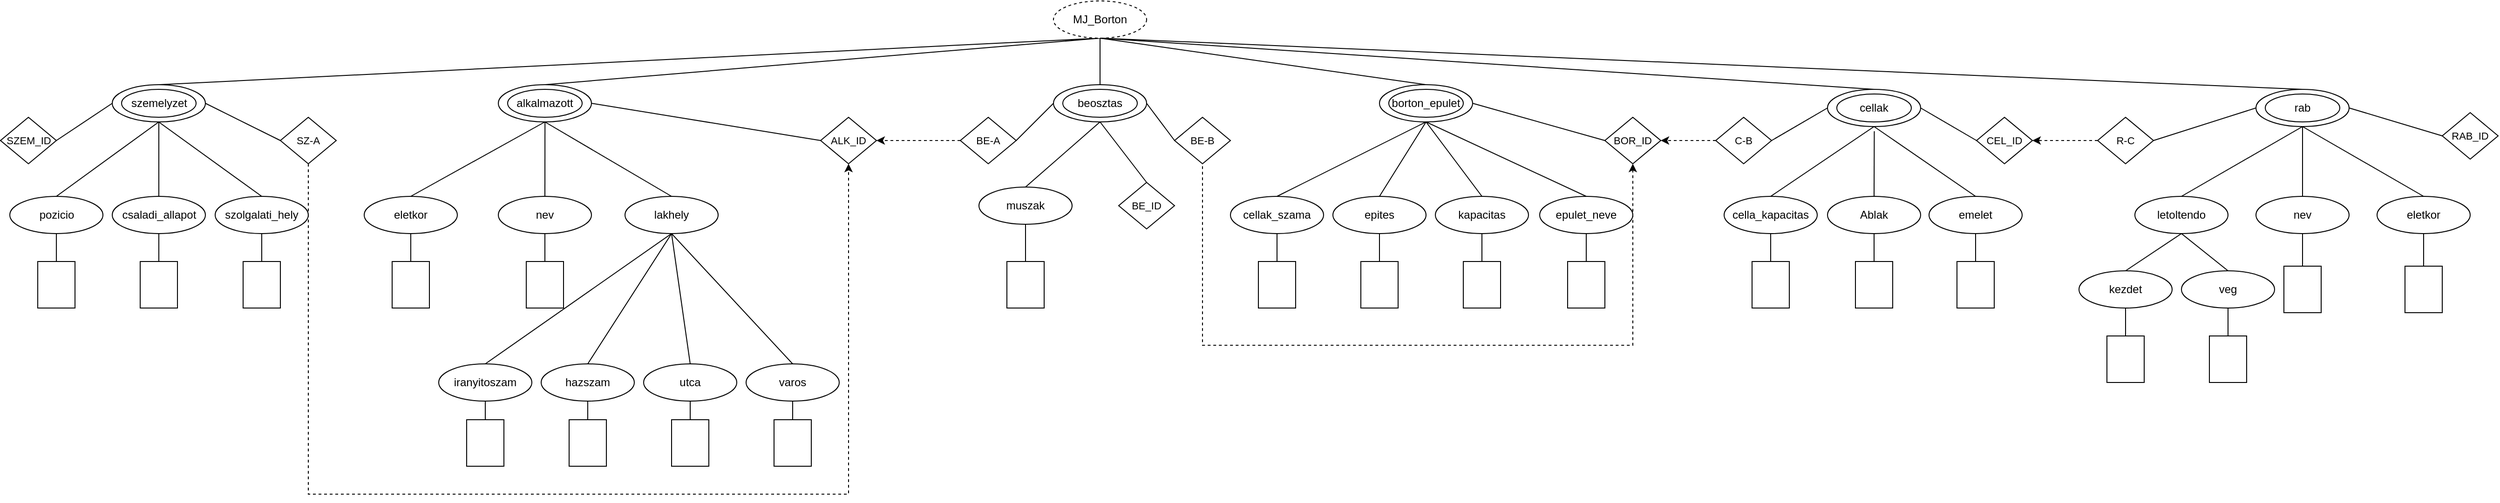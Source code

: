 <mxfile version="20.5.3" type="device"><diagram id="gKPumnlMgwRwRbGB0daJ" name="1 oldal"><mxGraphModel dx="1504" dy="1528" grid="1" gridSize="10" guides="1" tooltips="1" connect="1" arrows="1" fold="1" page="1" pageScale="1" pageWidth="827" pageHeight="1169" math="0" shadow="0"><root><mxCell id="0"/><mxCell id="1" parent="0"/><mxCell id="wFDNbIa0vazU8qHJ5D4j-13" style="rounded=0;orthogonalLoop=1;jettySize=auto;html=1;exitX=0.5;exitY=1;exitDx=0;exitDy=0;entryX=0.5;entryY=0;entryDx=0;entryDy=0;endArrow=none;endFill=0;" parent="1" source="wFDNbIa0vazU8qHJ5D4j-1" target="wFDNbIa0vazU8qHJ5D4j-5" edge="1"><mxGeometry relative="1" as="geometry"/></mxCell><mxCell id="wFDNbIa0vazU8qHJ5D4j-14" style="edgeStyle=none;rounded=0;orthogonalLoop=1;jettySize=auto;html=1;exitX=0.5;exitY=1;exitDx=0;exitDy=0;entryX=0.5;entryY=0;entryDx=0;entryDy=0;endArrow=none;endFill=0;" parent="1" source="wFDNbIa0vazU8qHJ5D4j-1" target="wFDNbIa0vazU8qHJ5D4j-6" edge="1"><mxGeometry relative="1" as="geometry"/></mxCell><mxCell id="wFDNbIa0vazU8qHJ5D4j-1" value="MJ_Borton" style="ellipse;whiteSpace=wrap;html=1;dashed=1;" parent="1" vertex="1"><mxGeometry x="1010" y="-10" width="100" height="40" as="geometry"/></mxCell><mxCell id="wFDNbIa0vazU8qHJ5D4j-132" style="edgeStyle=none;rounded=0;orthogonalLoop=1;jettySize=auto;html=1;exitX=0.5;exitY=0;exitDx=0;exitDy=0;entryX=0.5;entryY=1;entryDx=0;entryDy=0;fontSize=11;endArrow=none;endFill=0;" parent="1" source="wFDNbIa0vazU8qHJ5D4j-2" target="wFDNbIa0vazU8qHJ5D4j-1" edge="1"><mxGeometry relative="1" as="geometry"/></mxCell><mxCell id="wFDNbIa0vazU8qHJ5D4j-2" value="borton_epulet" style="ellipse;whiteSpace=wrap;html=1;" parent="1" vertex="1"><mxGeometry x="1360" y="80" width="100" height="40" as="geometry"/></mxCell><mxCell id="wFDNbIa0vazU8qHJ5D4j-134" style="edgeStyle=none;rounded=0;orthogonalLoop=1;jettySize=auto;html=1;exitX=0.5;exitY=0;exitDx=0;exitDy=0;entryX=0.5;entryY=1;entryDx=0;entryDy=0;fontSize=11;endArrow=none;endFill=0;" parent="1" source="wFDNbIa0vazU8qHJ5D4j-3" target="wFDNbIa0vazU8qHJ5D4j-1" edge="1"><mxGeometry relative="1" as="geometry"/></mxCell><mxCell id="wFDNbIa0vazU8qHJ5D4j-3" value="rab" style="ellipse;whiteSpace=wrap;html=1;" parent="1" vertex="1"><mxGeometry x="2301" y="85" width="100" height="40" as="geometry"/></mxCell><mxCell id="wFDNbIa0vazU8qHJ5D4j-133" style="edgeStyle=none;rounded=0;orthogonalLoop=1;jettySize=auto;html=1;exitX=0.5;exitY=0;exitDx=0;exitDy=0;entryX=0.5;entryY=1;entryDx=0;entryDy=0;fontSize=11;endArrow=none;endFill=0;" parent="1" source="wFDNbIa0vazU8qHJ5D4j-4" target="wFDNbIa0vazU8qHJ5D4j-1" edge="1"><mxGeometry relative="1" as="geometry"/></mxCell><mxCell id="wFDNbIa0vazU8qHJ5D4j-4" value="cellak" style="ellipse;whiteSpace=wrap;html=1;" parent="1" vertex="1"><mxGeometry x="1841" y="85" width="100" height="40" as="geometry"/></mxCell><mxCell id="wFDNbIa0vazU8qHJ5D4j-35" style="edgeStyle=none;rounded=0;orthogonalLoop=1;jettySize=auto;html=1;exitX=0.5;exitY=1;exitDx=0;exitDy=0;entryX=0.5;entryY=0;entryDx=0;entryDy=0;fontSize=11;endArrow=none;endFill=0;" parent="1" source="wFDNbIa0vazU8qHJ5D4j-5" target="wFDNbIa0vazU8qHJ5D4j-30" edge="1"><mxGeometry relative="1" as="geometry"/></mxCell><mxCell id="wFDNbIa0vazU8qHJ5D4j-37" style="edgeStyle=none;rounded=0;orthogonalLoop=1;jettySize=auto;html=1;exitX=1;exitY=0.5;exitDx=0;exitDy=0;entryX=0;entryY=0.5;entryDx=0;entryDy=0;fontSize=11;endArrow=none;endFill=0;" parent="1" source="wFDNbIa0vazU8qHJ5D4j-5" target="wFDNbIa0vazU8qHJ5D4j-36" edge="1"><mxGeometry relative="1" as="geometry"/></mxCell><mxCell id="wFDNbIa0vazU8qHJ5D4j-5" value="alkalmazott" style="ellipse;whiteSpace=wrap;html=1;" parent="1" vertex="1"><mxGeometry x="414" y="80" width="100" height="40" as="geometry"/></mxCell><mxCell id="vez6ACbD1oJ-UV-98R2b-1" style="rounded=0;orthogonalLoop=1;jettySize=auto;html=1;exitX=1;exitY=0.5;exitDx=0;exitDy=0;endArrow=none;endFill=0;entryX=0;entryY=0.5;entryDx=0;entryDy=0;" edge="1" parent="1" source="wFDNbIa0vazU8qHJ5D4j-6" target="wFDNbIa0vazU8qHJ5D4j-26"><mxGeometry relative="1" as="geometry"/></mxCell><mxCell id="wFDNbIa0vazU8qHJ5D4j-6" value="szemelyzet" style="ellipse;whiteSpace=wrap;html=1;fillStyle=auto;" parent="1" vertex="1"><mxGeometry x="-0.48" y="80" width="100" height="40" as="geometry"/></mxCell><mxCell id="wFDNbIa0vazU8qHJ5D4j-7" value="" style="ellipse;whiteSpace=wrap;html=1;fillStyle=auto;fillColor=none;" parent="1" vertex="1"><mxGeometry x="9.52" y="85" width="80" height="30" as="geometry"/></mxCell><mxCell id="wFDNbIa0vazU8qHJ5D4j-8" value="" style="ellipse;whiteSpace=wrap;html=1;fillStyle=auto;fillColor=none;" parent="1" vertex="1"><mxGeometry x="424" y="85" width="80" height="30" as="geometry"/></mxCell><mxCell id="wFDNbIa0vazU8qHJ5D4j-9" value="" style="ellipse;whiteSpace=wrap;html=1;fillStyle=auto;fillColor=none;" parent="1" vertex="1"><mxGeometry x="1370" y="85" width="80" height="30" as="geometry"/></mxCell><mxCell id="wFDNbIa0vazU8qHJ5D4j-10" value="" style="ellipse;whiteSpace=wrap;html=1;fillStyle=auto;fillColor=none;" parent="1" vertex="1"><mxGeometry x="1851" y="90" width="80" height="30" as="geometry"/></mxCell><mxCell id="wFDNbIa0vazU8qHJ5D4j-11" value="" style="ellipse;whiteSpace=wrap;html=1;fillStyle=auto;fillColor=none;" parent="1" vertex="1"><mxGeometry x="2311" y="90" width="80" height="30" as="geometry"/></mxCell><mxCell id="wFDNbIa0vazU8qHJ5D4j-20" style="edgeStyle=none;rounded=0;orthogonalLoop=1;jettySize=auto;html=1;exitX=0.5;exitY=0;exitDx=0;exitDy=0;entryX=0.5;entryY=1;entryDx=0;entryDy=0;endArrow=none;endFill=0;" parent="1" source="wFDNbIa0vazU8qHJ5D4j-17" target="wFDNbIa0vazU8qHJ5D4j-6" edge="1"><mxGeometry relative="1" as="geometry"/></mxCell><mxCell id="wFDNbIa0vazU8qHJ5D4j-17" value="pozicio" style="ellipse;whiteSpace=wrap;html=1;fillStyle=auto;" parent="1" vertex="1"><mxGeometry x="-110.48" y="200" width="100" height="40" as="geometry"/></mxCell><mxCell id="wFDNbIa0vazU8qHJ5D4j-21" style="edgeStyle=none;rounded=0;orthogonalLoop=1;jettySize=auto;html=1;exitX=0.5;exitY=0;exitDx=0;exitDy=0;endArrow=none;endFill=0;" parent="1" source="wFDNbIa0vazU8qHJ5D4j-18" edge="1"><mxGeometry relative="1" as="geometry"><mxPoint x="49.33" y="120" as="targetPoint"/><mxPoint x="139.52" y="200" as="sourcePoint"/></mxGeometry></mxCell><mxCell id="wFDNbIa0vazU8qHJ5D4j-18" value="szolgalati_hely" style="ellipse;whiteSpace=wrap;html=1;fillStyle=auto;" parent="1" vertex="1"><mxGeometry x="110" y="200" width="100" height="40" as="geometry"/></mxCell><mxCell id="wFDNbIa0vazU8qHJ5D4j-25" style="edgeStyle=none;rounded=0;orthogonalLoop=1;jettySize=auto;html=1;exitX=1;exitY=0.5;exitDx=0;exitDy=0;entryX=0;entryY=0.5;entryDx=0;entryDy=0;fontSize=7;endArrow=none;endFill=0;" parent="1" source="wFDNbIa0vazU8qHJ5D4j-24" target="wFDNbIa0vazU8qHJ5D4j-6" edge="1"><mxGeometry relative="1" as="geometry"><mxPoint x="-20.48" y="100" as="targetPoint"/></mxGeometry></mxCell><mxCell id="wFDNbIa0vazU8qHJ5D4j-24" value="&lt;font style=&quot;font-size: 11px;&quot;&gt;SZEM_ID&lt;/font&gt;" style="rhombus;whiteSpace=wrap;html=1;fillStyle=auto;fontSize=7;fillColor=none;" parent="1" vertex="1"><mxGeometry x="-120.48" y="115" width="60" height="50" as="geometry"/></mxCell><mxCell id="wFDNbIa0vazU8qHJ5D4j-38" style="edgeStyle=orthogonalEdgeStyle;rounded=0;orthogonalLoop=1;jettySize=auto;html=1;fontSize=11;endArrow=classic;endFill=1;dashed=1;exitX=0.5;exitY=1;exitDx=0;exitDy=0;entryX=0.5;entryY=1;entryDx=0;entryDy=0;" parent="1" source="wFDNbIa0vazU8qHJ5D4j-26" target="wFDNbIa0vazU8qHJ5D4j-36" edge="1"><mxGeometry relative="1" as="geometry"><Array as="points"><mxPoint x="210" y="520"/><mxPoint x="790" y="520"/></Array></mxGeometry></mxCell><mxCell id="wFDNbIa0vazU8qHJ5D4j-26" value="&lt;font style=&quot;font-size: 11px;&quot;&gt;SZ-A&lt;/font&gt;" style="rhombus;whiteSpace=wrap;html=1;fillStyle=auto;fontSize=7;fillColor=none;" parent="1" vertex="1"><mxGeometry x="180" y="115" width="60" height="50" as="geometry"/></mxCell><mxCell id="wFDNbIa0vazU8qHJ5D4j-32" style="edgeStyle=none;rounded=0;orthogonalLoop=1;jettySize=auto;html=1;exitX=0.5;exitY=0;exitDx=0;exitDy=0;entryX=0.5;entryY=1;entryDx=0;entryDy=0;fontSize=11;endArrow=none;endFill=0;" parent="1" source="wFDNbIa0vazU8qHJ5D4j-28" target="wFDNbIa0vazU8qHJ5D4j-5" edge="1"><mxGeometry relative="1" as="geometry"/></mxCell><mxCell id="wFDNbIa0vazU8qHJ5D4j-28" value="eletkor" style="ellipse;whiteSpace=wrap;html=1;fillStyle=auto;" parent="1" vertex="1"><mxGeometry x="270" y="200" width="100" height="40" as="geometry"/></mxCell><mxCell id="wFDNbIa0vazU8qHJ5D4j-33" style="edgeStyle=none;rounded=0;orthogonalLoop=1;jettySize=auto;html=1;exitX=0.5;exitY=0;exitDx=0;exitDy=0;fontSize=11;endArrow=none;endFill=0;" parent="1" source="wFDNbIa0vazU8qHJ5D4j-29" edge="1"><mxGeometry relative="1" as="geometry"><mxPoint x="464.095" y="120" as="targetPoint"/></mxGeometry></mxCell><mxCell id="wFDNbIa0vazU8qHJ5D4j-29" value="nev" style="ellipse;whiteSpace=wrap;html=1;fillStyle=auto;" parent="1" vertex="1"><mxGeometry x="414" y="200" width="100" height="40" as="geometry"/></mxCell><mxCell id="wFDNbIa0vazU8qHJ5D4j-43" style="rounded=0;orthogonalLoop=1;jettySize=auto;html=1;exitX=0.5;exitY=1;exitDx=0;exitDy=0;entryX=0.5;entryY=0;entryDx=0;entryDy=0;fontSize=11;endArrow=none;endFill=0;" parent="1" source="wFDNbIa0vazU8qHJ5D4j-30" target="wFDNbIa0vazU8qHJ5D4j-42" edge="1"><mxGeometry relative="1" as="geometry"/></mxCell><mxCell id="wFDNbIa0vazU8qHJ5D4j-44" style="edgeStyle=none;rounded=0;orthogonalLoop=1;jettySize=auto;html=1;exitX=0.5;exitY=1;exitDx=0;exitDy=0;entryX=0.5;entryY=0;entryDx=0;entryDy=0;fontSize=11;endArrow=none;endFill=0;" parent="1" source="wFDNbIa0vazU8qHJ5D4j-30" target="wFDNbIa0vazU8qHJ5D4j-41" edge="1"><mxGeometry relative="1" as="geometry"/></mxCell><mxCell id="wFDNbIa0vazU8qHJ5D4j-30" value="lakhely" style="ellipse;whiteSpace=wrap;html=1;fillStyle=auto;" parent="1" vertex="1"><mxGeometry x="550" y="200" width="100" height="40" as="geometry"/></mxCell><mxCell id="wFDNbIa0vazU8qHJ5D4j-36" value="&lt;span style=&quot;font-size: 11px;&quot;&gt;ALK_ID&lt;/span&gt;" style="rhombus;whiteSpace=wrap;html=1;fillStyle=auto;fontSize=7;fillColor=none;" parent="1" vertex="1"><mxGeometry x="760" y="115" width="60" height="50" as="geometry"/></mxCell><mxCell id="wFDNbIa0vazU8qHJ5D4j-48" style="edgeStyle=none;rounded=0;orthogonalLoop=1;jettySize=auto;html=1;exitX=0.5;exitY=0;exitDx=0;exitDy=0;entryX=0.5;entryY=1;entryDx=0;entryDy=0;fontSize=11;endArrow=none;endFill=0;" parent="1" source="wFDNbIa0vazU8qHJ5D4j-39" target="wFDNbIa0vazU8qHJ5D4j-30" edge="1"><mxGeometry relative="1" as="geometry"/></mxCell><mxCell id="wFDNbIa0vazU8qHJ5D4j-39" value="varos" style="ellipse;whiteSpace=wrap;html=1;fillStyle=auto;" parent="1" vertex="1"><mxGeometry x="680" y="380" width="100" height="40" as="geometry"/></mxCell><mxCell id="wFDNbIa0vazU8qHJ5D4j-47" style="edgeStyle=none;rounded=0;orthogonalLoop=1;jettySize=auto;html=1;exitX=0.5;exitY=0;exitDx=0;exitDy=0;entryX=0.5;entryY=1;entryDx=0;entryDy=0;fontSize=11;endArrow=none;endFill=0;" parent="1" source="wFDNbIa0vazU8qHJ5D4j-40" target="wFDNbIa0vazU8qHJ5D4j-30" edge="1"><mxGeometry relative="1" as="geometry"/></mxCell><mxCell id="wFDNbIa0vazU8qHJ5D4j-40" value="utca" style="ellipse;whiteSpace=wrap;html=1;fillStyle=auto;" parent="1" vertex="1"><mxGeometry x="570" y="380" width="100" height="40" as="geometry"/></mxCell><mxCell id="wFDNbIa0vazU8qHJ5D4j-41" value="hazszam" style="ellipse;whiteSpace=wrap;html=1;fillStyle=auto;" parent="1" vertex="1"><mxGeometry x="460" y="380" width="100" height="40" as="geometry"/></mxCell><mxCell id="wFDNbIa0vazU8qHJ5D4j-42" value="iranyitoszam" style="ellipse;whiteSpace=wrap;html=1;fillStyle=auto;" parent="1" vertex="1"><mxGeometry x="350" y="380" width="100" height="40" as="geometry"/></mxCell><mxCell id="wFDNbIa0vazU8qHJ5D4j-52" style="edgeStyle=none;rounded=0;orthogonalLoop=1;jettySize=auto;html=1;exitX=0.5;exitY=0;exitDx=0;exitDy=0;entryX=0.5;entryY=1;entryDx=0;entryDy=0;fontSize=11;endArrow=none;endFill=0;" parent="1" source="wFDNbIa0vazU8qHJ5D4j-49" target="wFDNbIa0vazU8qHJ5D4j-2" edge="1"><mxGeometry relative="1" as="geometry"/></mxCell><mxCell id="wFDNbIa0vazU8qHJ5D4j-80" style="edgeStyle=none;rounded=0;orthogonalLoop=1;jettySize=auto;html=1;exitX=0.5;exitY=1;exitDx=0;exitDy=0;entryX=0.5;entryY=0;entryDx=0;entryDy=0;fontSize=11;endArrow=none;endFill=0;" parent="1" source="wFDNbIa0vazU8qHJ5D4j-49" target="wFDNbIa0vazU8qHJ5D4j-77" edge="1"><mxGeometry relative="1" as="geometry"/></mxCell><mxCell id="wFDNbIa0vazU8qHJ5D4j-49" value="cellak_szama" style="ellipse;whiteSpace=wrap;html=1;fillStyle=auto;" parent="1" vertex="1"><mxGeometry x="1200" y="200" width="100" height="40" as="geometry"/></mxCell><mxCell id="wFDNbIa0vazU8qHJ5D4j-81" style="edgeStyle=none;rounded=0;orthogonalLoop=1;jettySize=auto;html=1;exitX=0.5;exitY=1;exitDx=0;exitDy=0;entryX=0.5;entryY=0;entryDx=0;entryDy=0;fontSize=11;endArrow=none;endFill=0;" parent="1" source="wFDNbIa0vazU8qHJ5D4j-50" target="wFDNbIa0vazU8qHJ5D4j-78" edge="1"><mxGeometry relative="1" as="geometry"/></mxCell><mxCell id="vez6ACbD1oJ-UV-98R2b-11" style="edgeStyle=none;rounded=0;orthogonalLoop=1;jettySize=auto;html=1;exitX=0.5;exitY=0;exitDx=0;exitDy=0;endArrow=none;endFill=0;" edge="1" parent="1" source="wFDNbIa0vazU8qHJ5D4j-50"><mxGeometry relative="1" as="geometry"><mxPoint x="1410" y="120" as="targetPoint"/></mxGeometry></mxCell><mxCell id="wFDNbIa0vazU8qHJ5D4j-50" value="kapacitas" style="ellipse;whiteSpace=wrap;html=1;fillStyle=auto;" parent="1" vertex="1"><mxGeometry x="1420" y="200" width="100" height="40" as="geometry"/></mxCell><mxCell id="wFDNbIa0vazU8qHJ5D4j-54" style="edgeStyle=none;rounded=0;orthogonalLoop=1;jettySize=auto;html=1;exitX=0.5;exitY=0;exitDx=0;exitDy=0;entryX=0.5;entryY=1;entryDx=0;entryDy=0;fontSize=11;endArrow=none;endFill=0;" parent="1" source="wFDNbIa0vazU8qHJ5D4j-51" target="wFDNbIa0vazU8qHJ5D4j-2" edge="1"><mxGeometry relative="1" as="geometry"/></mxCell><mxCell id="wFDNbIa0vazU8qHJ5D4j-82" style="edgeStyle=none;rounded=0;orthogonalLoop=1;jettySize=auto;html=1;exitX=0.5;exitY=1;exitDx=0;exitDy=0;entryX=0.5;entryY=0;entryDx=0;entryDy=0;fontSize=11;endArrow=none;endFill=0;" parent="1" source="wFDNbIa0vazU8qHJ5D4j-51" target="wFDNbIa0vazU8qHJ5D4j-79" edge="1"><mxGeometry relative="1" as="geometry"/></mxCell><mxCell id="wFDNbIa0vazU8qHJ5D4j-51" value="epulet_neve" style="ellipse;whiteSpace=wrap;html=1;fillStyle=auto;" parent="1" vertex="1"><mxGeometry x="1532" y="200" width="100" height="40" as="geometry"/></mxCell><mxCell id="wFDNbIa0vazU8qHJ5D4j-60" style="rounded=0;orthogonalLoop=1;jettySize=auto;html=1;exitX=0;exitY=0.5;exitDx=0;exitDy=0;fontSize=11;endArrow=none;endFill=0;entryX=1;entryY=0.5;entryDx=0;entryDy=0;" parent="1" source="wFDNbIa0vazU8qHJ5D4j-59" target="wFDNbIa0vazU8qHJ5D4j-2" edge="1"><mxGeometry relative="1" as="geometry"><mxPoint x="1501" y="120" as="targetPoint"/></mxGeometry></mxCell><mxCell id="wFDNbIa0vazU8qHJ5D4j-141" style="edgeStyle=orthogonalEdgeStyle;rounded=0;orthogonalLoop=1;jettySize=auto;html=1;entryX=0.5;entryY=1;entryDx=0;entryDy=0;dashed=1;fontSize=11;startArrow=classic;startFill=1;endArrow=none;endFill=0;" parent="1" source="wFDNbIa0vazU8qHJ5D4j-59" target="wFDNbIa0vazU8qHJ5D4j-131" edge="1"><mxGeometry relative="1" as="geometry"><Array as="points"><mxPoint x="1632" y="360"/><mxPoint x="1170" y="360"/></Array></mxGeometry></mxCell><mxCell id="wFDNbIa0vazU8qHJ5D4j-59" value="&lt;span style=&quot;font-size: 11px;&quot;&gt;BOR_ID&lt;/span&gt;" style="rhombus;whiteSpace=wrap;html=1;fillStyle=auto;fontSize=7;fillColor=none;" parent="1" vertex="1"><mxGeometry x="1602" y="115" width="60" height="50" as="geometry"/></mxCell><mxCell id="wFDNbIa0vazU8qHJ5D4j-62" style="edgeStyle=none;rounded=0;orthogonalLoop=1;jettySize=auto;html=1;exitX=0.5;exitY=0;exitDx=0;exitDy=0;entryX=0.5;entryY=1;entryDx=0;entryDy=0;fontSize=11;endArrow=none;endFill=0;" parent="1" source="wFDNbIa0vazU8qHJ5D4j-61" target="wFDNbIa0vazU8qHJ5D4j-17" edge="1"><mxGeometry relative="1" as="geometry"/></mxCell><mxCell id="wFDNbIa0vazU8qHJ5D4j-61" value="" style="rounded=0;whiteSpace=wrap;html=1;fillStyle=auto;fontSize=11;fillColor=none;" parent="1" vertex="1"><mxGeometry x="-80.48" y="270" width="40" height="50" as="geometry"/></mxCell><mxCell id="wFDNbIa0vazU8qHJ5D4j-66" style="edgeStyle=none;rounded=0;orthogonalLoop=1;jettySize=auto;html=1;exitX=0.5;exitY=0;exitDx=0;exitDy=0;entryX=0.5;entryY=1;entryDx=0;entryDy=0;fontSize=11;endArrow=none;endFill=0;" parent="1" source="wFDNbIa0vazU8qHJ5D4j-63" target="wFDNbIa0vazU8qHJ5D4j-28" edge="1"><mxGeometry relative="1" as="geometry"/></mxCell><mxCell id="wFDNbIa0vazU8qHJ5D4j-63" value="" style="rounded=0;whiteSpace=wrap;html=1;fillStyle=auto;fontSize=11;fillColor=none;" parent="1" vertex="1"><mxGeometry x="300" y="270" width="40" height="50" as="geometry"/></mxCell><mxCell id="wFDNbIa0vazU8qHJ5D4j-65" style="edgeStyle=none;rounded=0;orthogonalLoop=1;jettySize=auto;html=1;exitX=0.5;exitY=0;exitDx=0;exitDy=0;entryX=0.5;entryY=1;entryDx=0;entryDy=0;fontSize=11;endArrow=none;endFill=0;" parent="1" source="wFDNbIa0vazU8qHJ5D4j-64" target="wFDNbIa0vazU8qHJ5D4j-18" edge="1"><mxGeometry relative="1" as="geometry"><mxPoint x="139.52" y="270" as="sourcePoint"/><mxPoint x="139.52" y="240" as="targetPoint"/></mxGeometry></mxCell><mxCell id="wFDNbIa0vazU8qHJ5D4j-64" value="" style="rounded=0;whiteSpace=wrap;html=1;fillStyle=auto;fontSize=11;fillColor=none;" parent="1" vertex="1"><mxGeometry x="140" y="270" width="40" height="50" as="geometry"/></mxCell><mxCell id="wFDNbIa0vazU8qHJ5D4j-68" style="edgeStyle=none;rounded=0;orthogonalLoop=1;jettySize=auto;html=1;exitX=0.5;exitY=0;exitDx=0;exitDy=0;entryX=0.5;entryY=1;entryDx=0;entryDy=0;fontSize=11;endArrow=none;endFill=0;" parent="1" source="wFDNbIa0vazU8qHJ5D4j-67" target="wFDNbIa0vazU8qHJ5D4j-29" edge="1"><mxGeometry relative="1" as="geometry"/></mxCell><mxCell id="wFDNbIa0vazU8qHJ5D4j-67" value="" style="rounded=0;whiteSpace=wrap;html=1;fillStyle=auto;fontSize=11;fillColor=none;" parent="1" vertex="1"><mxGeometry x="444" y="270" width="40" height="50" as="geometry"/></mxCell><mxCell id="wFDNbIa0vazU8qHJ5D4j-70" style="edgeStyle=none;rounded=0;orthogonalLoop=1;jettySize=auto;html=1;exitX=0.5;exitY=0;exitDx=0;exitDy=0;entryX=0.5;entryY=1;entryDx=0;entryDy=0;fontSize=11;endArrow=none;endFill=0;" parent="1" source="wFDNbIa0vazU8qHJ5D4j-69" target="wFDNbIa0vazU8qHJ5D4j-42" edge="1"><mxGeometry relative="1" as="geometry"/></mxCell><mxCell id="wFDNbIa0vazU8qHJ5D4j-69" value="" style="rounded=0;whiteSpace=wrap;html=1;fillStyle=auto;fontSize=11;fillColor=none;" parent="1" vertex="1"><mxGeometry x="380" y="440" width="40" height="50" as="geometry"/></mxCell><mxCell id="wFDNbIa0vazU8qHJ5D4j-72" style="edgeStyle=none;rounded=0;orthogonalLoop=1;jettySize=auto;html=1;exitX=0.5;exitY=0;exitDx=0;exitDy=0;entryX=0.5;entryY=1;entryDx=0;entryDy=0;fontSize=11;endArrow=none;endFill=0;" parent="1" source="wFDNbIa0vazU8qHJ5D4j-71" target="wFDNbIa0vazU8qHJ5D4j-41" edge="1"><mxGeometry relative="1" as="geometry"/></mxCell><mxCell id="wFDNbIa0vazU8qHJ5D4j-71" value="" style="rounded=0;whiteSpace=wrap;html=1;fillStyle=auto;fontSize=11;fillColor=none;" parent="1" vertex="1"><mxGeometry x="490" y="440" width="40" height="50" as="geometry"/></mxCell><mxCell id="wFDNbIa0vazU8qHJ5D4j-74" style="edgeStyle=none;rounded=0;orthogonalLoop=1;jettySize=auto;html=1;exitX=0.5;exitY=0;exitDx=0;exitDy=0;entryX=0.5;entryY=1;entryDx=0;entryDy=0;fontSize=11;endArrow=none;endFill=0;" parent="1" source="wFDNbIa0vazU8qHJ5D4j-73" target="wFDNbIa0vazU8qHJ5D4j-40" edge="1"><mxGeometry relative="1" as="geometry"/></mxCell><mxCell id="wFDNbIa0vazU8qHJ5D4j-73" value="" style="rounded=0;whiteSpace=wrap;html=1;fillStyle=auto;fontSize=11;fillColor=none;" parent="1" vertex="1"><mxGeometry x="600" y="440" width="40" height="50" as="geometry"/></mxCell><mxCell id="wFDNbIa0vazU8qHJ5D4j-76" style="edgeStyle=none;rounded=0;orthogonalLoop=1;jettySize=auto;html=1;exitX=0.5;exitY=0;exitDx=0;exitDy=0;entryX=0.5;entryY=1;entryDx=0;entryDy=0;fontSize=11;endArrow=none;endFill=0;" parent="1" source="wFDNbIa0vazU8qHJ5D4j-75" target="wFDNbIa0vazU8qHJ5D4j-39" edge="1"><mxGeometry relative="1" as="geometry"/></mxCell><mxCell id="wFDNbIa0vazU8qHJ5D4j-75" value="" style="rounded=0;whiteSpace=wrap;html=1;fillStyle=auto;fontSize=11;fillColor=none;" parent="1" vertex="1"><mxGeometry x="710" y="440" width="40" height="50" as="geometry"/></mxCell><mxCell id="wFDNbIa0vazU8qHJ5D4j-77" value="" style="rounded=0;whiteSpace=wrap;html=1;fillStyle=auto;fontSize=11;fillColor=none;" parent="1" vertex="1"><mxGeometry x="1230" y="270" width="40" height="50" as="geometry"/></mxCell><mxCell id="wFDNbIa0vazU8qHJ5D4j-78" value="" style="rounded=0;whiteSpace=wrap;html=1;fillStyle=auto;fontSize=11;fillColor=none;" parent="1" vertex="1"><mxGeometry x="1450" y="270" width="40" height="50" as="geometry"/></mxCell><mxCell id="wFDNbIa0vazU8qHJ5D4j-79" value="" style="rounded=0;whiteSpace=wrap;html=1;fillStyle=auto;fontSize=11;fillColor=none;" parent="1" vertex="1"><mxGeometry x="1562" y="270" width="40" height="50" as="geometry"/></mxCell><mxCell id="wFDNbIa0vazU8qHJ5D4j-88" style="edgeStyle=none;rounded=0;orthogonalLoop=1;jettySize=auto;html=1;exitX=0.5;exitY=0;exitDx=0;exitDy=0;entryX=0.5;entryY=1;entryDx=0;entryDy=0;fontSize=11;endArrow=none;endFill=0;" parent="1" source="wFDNbIa0vazU8qHJ5D4j-85" target="wFDNbIa0vazU8qHJ5D4j-4" edge="1"><mxGeometry relative="1" as="geometry"/></mxCell><mxCell id="wFDNbIa0vazU8qHJ5D4j-85" value="cella_kapacitas" style="ellipse;whiteSpace=wrap;html=1;fillStyle=auto;" parent="1" vertex="1"><mxGeometry x="1730" y="200" width="100" height="40" as="geometry"/></mxCell><mxCell id="wFDNbIa0vazU8qHJ5D4j-89" style="edgeStyle=none;rounded=0;orthogonalLoop=1;jettySize=auto;html=1;exitX=0.5;exitY=0;exitDx=0;exitDy=0;entryX=0.5;entryY=1;entryDx=0;entryDy=0;fontSize=11;endArrow=none;endFill=0;" parent="1" source="wFDNbIa0vazU8qHJ5D4j-86" target="wFDNbIa0vazU8qHJ5D4j-4" edge="1"><mxGeometry relative="1" as="geometry"/></mxCell><mxCell id="wFDNbIa0vazU8qHJ5D4j-86" value="emelet" style="ellipse;whiteSpace=wrap;html=1;fillStyle=auto;" parent="1" vertex="1"><mxGeometry x="1950" y="200" width="100" height="40" as="geometry"/></mxCell><mxCell id="wFDNbIa0vazU8qHJ5D4j-92" style="edgeStyle=none;rounded=0;orthogonalLoop=1;jettySize=auto;html=1;exitX=1;exitY=0.5;exitDx=0;exitDy=0;entryX=0;entryY=0.5;entryDx=0;entryDy=0;fontSize=11;endArrow=none;endFill=0;" parent="1" source="wFDNbIa0vazU8qHJ5D4j-91" target="wFDNbIa0vazU8qHJ5D4j-4" edge="1"><mxGeometry relative="1" as="geometry"/></mxCell><mxCell id="wFDNbIa0vazU8qHJ5D4j-100" style="edgeStyle=orthogonalEdgeStyle;rounded=0;orthogonalLoop=1;jettySize=auto;html=1;entryX=1;entryY=0.5;entryDx=0;entryDy=0;fontSize=11;endArrow=classic;endFill=1;dashed=1;" parent="1" source="wFDNbIa0vazU8qHJ5D4j-91" target="wFDNbIa0vazU8qHJ5D4j-59" edge="1"><mxGeometry relative="1" as="geometry"/></mxCell><mxCell id="wFDNbIa0vazU8qHJ5D4j-91" value="&lt;span style=&quot;font-size: 11px;&quot;&gt;C-B&lt;/span&gt;" style="rhombus;whiteSpace=wrap;html=1;fillStyle=auto;fontSize=7;fillColor=none;" parent="1" vertex="1"><mxGeometry x="1721" y="115" width="60" height="50" as="geometry"/></mxCell><mxCell id="wFDNbIa0vazU8qHJ5D4j-94" style="edgeStyle=none;rounded=0;orthogonalLoop=1;jettySize=auto;html=1;exitX=0;exitY=0.5;exitDx=0;exitDy=0;entryX=1;entryY=0.5;entryDx=0;entryDy=0;fontSize=11;endArrow=none;endFill=0;" parent="1" source="wFDNbIa0vazU8qHJ5D4j-93" target="wFDNbIa0vazU8qHJ5D4j-4" edge="1"><mxGeometry relative="1" as="geometry"/></mxCell><mxCell id="wFDNbIa0vazU8qHJ5D4j-93" value="&lt;span style=&quot;font-size: 11px;&quot;&gt;CEL_ID&lt;/span&gt;" style="rhombus;whiteSpace=wrap;html=1;fillStyle=auto;fontSize=7;fillColor=none;" parent="1" vertex="1"><mxGeometry x="2001" y="115" width="60" height="50" as="geometry"/></mxCell><mxCell id="wFDNbIa0vazU8qHJ5D4j-98" style="edgeStyle=orthogonalEdgeStyle;rounded=0;orthogonalLoop=1;jettySize=auto;html=1;entryX=0.5;entryY=1;entryDx=0;entryDy=0;fontSize=11;endArrow=none;endFill=0;" parent="1" source="wFDNbIa0vazU8qHJ5D4j-96" target="wFDNbIa0vazU8qHJ5D4j-85" edge="1"><mxGeometry relative="1" as="geometry"/></mxCell><mxCell id="wFDNbIa0vazU8qHJ5D4j-96" value="" style="rounded=0;whiteSpace=wrap;html=1;fillStyle=auto;fontSize=11;fillColor=none;" parent="1" vertex="1"><mxGeometry x="1760" y="270" width="40" height="50" as="geometry"/></mxCell><mxCell id="wFDNbIa0vazU8qHJ5D4j-99" style="edgeStyle=orthogonalEdgeStyle;rounded=0;orthogonalLoop=1;jettySize=auto;html=1;exitX=0.5;exitY=0;exitDx=0;exitDy=0;entryX=0.5;entryY=1;entryDx=0;entryDy=0;fontSize=11;endArrow=none;endFill=0;" parent="1" source="wFDNbIa0vazU8qHJ5D4j-97" target="wFDNbIa0vazU8qHJ5D4j-86" edge="1"><mxGeometry relative="1" as="geometry"/></mxCell><mxCell id="wFDNbIa0vazU8qHJ5D4j-97" value="&lt;span style=&quot;color: rgba(0, 0, 0, 0); font-family: monospace; font-size: 0px; text-align: start;&quot;&gt;%3CmxGraphModel%3E%3Croot%3E%3CmxCell%20id%3D%220%22%2F%3E%3CmxCell%20id%3D%221%22%20parent%3D%220%22%2F%3E%3CmxCell%20id%3D%222%22%20value%3D%22letoltendo%22%20style%3D%22ellipse%3BwhiteSpace%3Dwrap%3Bhtml%3D1%3BfillStyle%3Dauto%3B%22%20vertex%3D%221%22%20parent%3D%221%22%3E%3CmxGeometry%20x%3D%221790%22%20y%3D%22200%22%20width%3D%22100%22%20height%3D%2240%22%20as%3D%22geometry%22%2F%3E%3C%2FmxCell%3E%3C%2Froot%3E%3C%2FmxGraphModel%3E&lt;/span&gt;" style="rounded=0;whiteSpace=wrap;html=1;fillStyle=auto;fontSize=11;fillColor=none;" parent="1" vertex="1"><mxGeometry x="1980" y="270" width="40" height="50" as="geometry"/></mxCell><mxCell id="wFDNbIa0vazU8qHJ5D4j-104" style="rounded=0;orthogonalLoop=1;jettySize=auto;html=1;exitX=0.5;exitY=0;exitDx=0;exitDy=0;entryX=0.5;entryY=1;entryDx=0;entryDy=0;fontSize=11;endArrow=none;endFill=0;" parent="1" source="wFDNbIa0vazU8qHJ5D4j-101" target="wFDNbIa0vazU8qHJ5D4j-3" edge="1"><mxGeometry relative="1" as="geometry"/></mxCell><mxCell id="wFDNbIa0vazU8qHJ5D4j-101" value="letoltendo" style="ellipse;whiteSpace=wrap;html=1;fillStyle=auto;" parent="1" vertex="1"><mxGeometry x="2171" y="200" width="100" height="40" as="geometry"/></mxCell><mxCell id="wFDNbIa0vazU8qHJ5D4j-105" style="edgeStyle=none;rounded=0;orthogonalLoop=1;jettySize=auto;html=1;exitX=0.5;exitY=0;exitDx=0;exitDy=0;entryX=0.5;entryY=1;entryDx=0;entryDy=0;fontSize=11;endArrow=none;endFill=0;" parent="1" source="wFDNbIa0vazU8qHJ5D4j-102" target="wFDNbIa0vazU8qHJ5D4j-3" edge="1"><mxGeometry relative="1" as="geometry"/></mxCell><mxCell id="wFDNbIa0vazU8qHJ5D4j-102" value="nev" style="ellipse;whiteSpace=wrap;html=1;fillStyle=auto;" parent="1" vertex="1"><mxGeometry x="2301" y="200" width="100" height="40" as="geometry"/></mxCell><mxCell id="wFDNbIa0vazU8qHJ5D4j-107" style="edgeStyle=none;rounded=0;orthogonalLoop=1;jettySize=auto;html=1;exitX=0.5;exitY=0;exitDx=0;exitDy=0;entryX=0.5;entryY=1;entryDx=0;entryDy=0;fontSize=11;endArrow=none;endFill=0;" parent="1" source="wFDNbIa0vazU8qHJ5D4j-103" target="wFDNbIa0vazU8qHJ5D4j-3" edge="1"><mxGeometry relative="1" as="geometry"/></mxCell><mxCell id="wFDNbIa0vazU8qHJ5D4j-103" value="eletkor" style="ellipse;whiteSpace=wrap;html=1;fillStyle=auto;" parent="1" vertex="1"><mxGeometry x="2431" y="200" width="100" height="40" as="geometry"/></mxCell><mxCell id="wFDNbIa0vazU8qHJ5D4j-109" style="edgeStyle=none;rounded=0;orthogonalLoop=1;jettySize=auto;html=1;exitX=1;exitY=0.5;exitDx=0;exitDy=0;entryX=0;entryY=0.5;entryDx=0;entryDy=0;fontSize=11;endArrow=none;endFill=0;" parent="1" source="wFDNbIa0vazU8qHJ5D4j-108" target="wFDNbIa0vazU8qHJ5D4j-3" edge="1"><mxGeometry relative="1" as="geometry"/></mxCell><mxCell id="wFDNbIa0vazU8qHJ5D4j-110" style="edgeStyle=none;rounded=0;orthogonalLoop=1;jettySize=auto;html=1;entryX=1;entryY=0.5;entryDx=0;entryDy=0;fontSize=11;endArrow=classic;endFill=1;dashed=1;" parent="1" source="wFDNbIa0vazU8qHJ5D4j-108" target="wFDNbIa0vazU8qHJ5D4j-93" edge="1"><mxGeometry relative="1" as="geometry"/></mxCell><mxCell id="wFDNbIa0vazU8qHJ5D4j-108" value="&lt;span style=&quot;font-size: 11px;&quot;&gt;R-C&lt;/span&gt;" style="rhombus;whiteSpace=wrap;html=1;fillStyle=auto;fontSize=7;fillColor=none;" parent="1" vertex="1"><mxGeometry x="2131" y="115" width="60" height="50" as="geometry"/></mxCell><mxCell id="wFDNbIa0vazU8qHJ5D4j-114" style="edgeStyle=none;rounded=0;orthogonalLoop=1;jettySize=auto;html=1;exitX=0.5;exitY=0;exitDx=0;exitDy=0;entryX=0.5;entryY=1;entryDx=0;entryDy=0;fontSize=11;endArrow=none;endFill=0;" parent="1" source="wFDNbIa0vazU8qHJ5D4j-111" target="wFDNbIa0vazU8qHJ5D4j-101" edge="1"><mxGeometry relative="1" as="geometry"/></mxCell><mxCell id="wFDNbIa0vazU8qHJ5D4j-111" value="veg" style="ellipse;whiteSpace=wrap;html=1;fillStyle=auto;" parent="1" vertex="1"><mxGeometry x="2221" y="280" width="100" height="40" as="geometry"/></mxCell><mxCell id="wFDNbIa0vazU8qHJ5D4j-113" style="edgeStyle=none;rounded=0;orthogonalLoop=1;jettySize=auto;html=1;exitX=0.5;exitY=0;exitDx=0;exitDy=0;entryX=0.5;entryY=1;entryDx=0;entryDy=0;fontSize=11;endArrow=none;endFill=0;" parent="1" source="wFDNbIa0vazU8qHJ5D4j-112" target="wFDNbIa0vazU8qHJ5D4j-101" edge="1"><mxGeometry relative="1" as="geometry"/></mxCell><mxCell id="wFDNbIa0vazU8qHJ5D4j-112" value="kezdet" style="ellipse;whiteSpace=wrap;html=1;fillStyle=auto;" parent="1" vertex="1"><mxGeometry x="2111" y="280" width="100" height="40" as="geometry"/></mxCell><mxCell id="wFDNbIa0vazU8qHJ5D4j-117" style="edgeStyle=none;rounded=0;orthogonalLoop=1;jettySize=auto;html=1;exitX=0.5;exitY=0;exitDx=0;exitDy=0;entryX=0.5;entryY=1;entryDx=0;entryDy=0;fontSize=11;endArrow=none;endFill=0;" parent="1" source="wFDNbIa0vazU8qHJ5D4j-115" target="wFDNbIa0vazU8qHJ5D4j-112" edge="1"><mxGeometry relative="1" as="geometry"/></mxCell><mxCell id="wFDNbIa0vazU8qHJ5D4j-115" value="&lt;span style=&quot;color: rgba(0, 0, 0, 0); font-family: monospace; font-size: 0px; text-align: start;&quot;&gt;%3CmxGraphModel%3E%3Croot%3E%3CmxCell%20id%3D%220%22%2F%3E%3CmxCell%20id%3D%221%22%20parent%3D%220%22%2F%3E%3CmxCell%20id%3D%222%22%20value%3D%22letoltendo%22%20style%3D%22ellipse%3BwhiteSpace%3Dwrap%3Bhtml%3D1%3BfillStyle%3Dauto%3B%22%20vertex%3D%221%22%20parent%3D%221%22%3E%3CmxGeometry%20x%3D%221790%22%20y%3D%22200%22%20width%3D%22100%22%20height%3D%2240%22%20as%3D%22geometry%22%2F%3E%3C%2FmxCell%3E%3C%2Froot%3E%3C%2FmxGraphModel%3E&lt;/span&gt;" style="rounded=0;whiteSpace=wrap;html=1;fillStyle=auto;fontSize=11;fillColor=none;" parent="1" vertex="1"><mxGeometry x="2141" y="350" width="40" height="50" as="geometry"/></mxCell><mxCell id="wFDNbIa0vazU8qHJ5D4j-118" style="edgeStyle=none;rounded=0;orthogonalLoop=1;jettySize=auto;html=1;exitX=0.5;exitY=0;exitDx=0;exitDy=0;entryX=0.5;entryY=1;entryDx=0;entryDy=0;fontSize=11;endArrow=none;endFill=0;" parent="1" source="wFDNbIa0vazU8qHJ5D4j-116" target="wFDNbIa0vazU8qHJ5D4j-111" edge="1"><mxGeometry relative="1" as="geometry"/></mxCell><mxCell id="wFDNbIa0vazU8qHJ5D4j-116" value="&lt;span style=&quot;color: rgba(0, 0, 0, 0); font-family: monospace; font-size: 0px; text-align: start;&quot;&gt;%3CmxGraphModel%3E%3Croot%3E%3CmxCell%20id%3D%220%22%2F%3E%3CmxCell%20id%3D%221%22%20parent%3D%220%22%2F%3E%3CmxCell%20id%3D%222%22%20value%3D%22letoltendo%22%20style%3D%22ellipse%3BwhiteSpace%3Dwrap%3Bhtml%3D1%3BfillStyle%3Dauto%3B%22%20vertex%3D%221%22%20parent%3D%221%22%3E%3CmxGeometry%20x%3D%221790%22%20y%3D%22200%22%20width%3D%22100%22%20height%3D%2240%22%20as%3D%22geometry%22%2F%3E%3C%2FmxCell%3E%3C%2Froot%3E%3C%2FmxGraphModel%3E&lt;/span&gt;" style="rounded=0;whiteSpace=wrap;html=1;fillStyle=auto;fontSize=11;fillColor=none;" parent="1" vertex="1"><mxGeometry x="2251" y="350" width="40" height="50" as="geometry"/></mxCell><mxCell id="wFDNbIa0vazU8qHJ5D4j-120" style="edgeStyle=none;rounded=0;orthogonalLoop=1;jettySize=auto;html=1;exitX=0.5;exitY=0;exitDx=0;exitDy=0;entryX=0.5;entryY=1;entryDx=0;entryDy=0;fontSize=11;endArrow=none;endFill=0;" parent="1" source="wFDNbIa0vazU8qHJ5D4j-119" target="wFDNbIa0vazU8qHJ5D4j-102" edge="1"><mxGeometry relative="1" as="geometry"/></mxCell><mxCell id="wFDNbIa0vazU8qHJ5D4j-119" value="&lt;span style=&quot;color: rgba(0, 0, 0, 0); font-family: monospace; font-size: 0px; text-align: start;&quot;&gt;%3CmxGraphModel%3E%3Croot%3E%3CmxCell%20id%3D%220%22%2F%3E%3CmxCell%20id%3D%221%22%20parent%3D%220%22%2F%3E%3CmxCell%20id%3D%222%22%20value%3D%22letoltendo%22%20style%3D%22ellipse%3BwhiteSpace%3Dwrap%3Bhtml%3D1%3BfillStyle%3Dauto%3B%22%20vertex%3D%221%22%20parent%3D%221%22%3E%3CmxGeometry%20x%3D%221790%22%20y%3D%22200%22%20width%3D%22100%22%20height%3D%2240%22%20as%3D%22geometry%22%2F%3E%3C%2FmxCell%3E%3C%2Froot%3E%3C%2FmxGraphModel%3E&lt;/span&gt;" style="rounded=0;whiteSpace=wrap;html=1;fillStyle=auto;fontSize=11;fillColor=none;" parent="1" vertex="1"><mxGeometry x="2331" y="275" width="40" height="50" as="geometry"/></mxCell><mxCell id="wFDNbIa0vazU8qHJ5D4j-122" style="edgeStyle=none;rounded=0;orthogonalLoop=1;jettySize=auto;html=1;exitX=0.5;exitY=0;exitDx=0;exitDy=0;entryX=0.5;entryY=1;entryDx=0;entryDy=0;fontSize=11;endArrow=none;endFill=0;" parent="1" source="wFDNbIa0vazU8qHJ5D4j-121" target="wFDNbIa0vazU8qHJ5D4j-103" edge="1"><mxGeometry relative="1" as="geometry"/></mxCell><mxCell id="wFDNbIa0vazU8qHJ5D4j-121" value="&lt;span style=&quot;color: rgba(0, 0, 0, 0); font-family: monospace; font-size: 0px; text-align: start;&quot;&gt;%3CmxGraphModel%3E%3Croot%3E%3CmxCell%20id%3D%220%22%2F%3E%3CmxCell%20id%3D%221%22%20parent%3D%220%22%2F%3E%3CmxCell%20id%3D%222%22%20value%3D%22letoltendo%22%20style%3D%22ellipse%3BwhiteSpace%3Dwrap%3Bhtml%3D1%3BfillStyle%3Dauto%3B%22%20vertex%3D%221%22%20parent%3D%221%22%3E%3CmxGeometry%20x%3D%221790%22%20y%3D%22200%22%20width%3D%22100%22%20height%3D%2240%22%20as%3D%22geometry%22%2F%3E%3C%2FmxCell%3E%3C%2Froot%3E%3C%2FmxGraphModel%3E&lt;/span&gt;" style="rounded=0;whiteSpace=wrap;html=1;fillStyle=auto;fontSize=11;fillColor=none;" parent="1" vertex="1"><mxGeometry x="2461" y="275" width="40" height="50" as="geometry"/></mxCell><mxCell id="wFDNbIa0vazU8qHJ5D4j-124" style="edgeStyle=none;rounded=0;orthogonalLoop=1;jettySize=auto;html=1;exitX=0;exitY=0.5;exitDx=0;exitDy=0;entryX=1;entryY=0.5;entryDx=0;entryDy=0;fontSize=11;endArrow=none;endFill=0;" parent="1" source="wFDNbIa0vazU8qHJ5D4j-123" target="wFDNbIa0vazU8qHJ5D4j-3" edge="1"><mxGeometry relative="1" as="geometry"/></mxCell><mxCell id="wFDNbIa0vazU8qHJ5D4j-123" value="&lt;span style=&quot;font-size: 11px;&quot;&gt;RAB_ID&lt;/span&gt;" style="rhombus;whiteSpace=wrap;html=1;fillStyle=auto;fontSize=7;fillColor=none;" parent="1" vertex="1"><mxGeometry x="2501" y="110" width="60" height="50" as="geometry"/></mxCell><mxCell id="wFDNbIa0vazU8qHJ5D4j-127" style="edgeStyle=none;rounded=0;orthogonalLoop=1;jettySize=auto;html=1;exitX=0.5;exitY=0;exitDx=0;exitDy=0;entryX=0.5;entryY=1;entryDx=0;entryDy=0;fontSize=11;endArrow=none;endFill=0;" parent="1" source="wFDNbIa0vazU8qHJ5D4j-125" target="wFDNbIa0vazU8qHJ5D4j-1" edge="1"><mxGeometry relative="1" as="geometry"/></mxCell><mxCell id="wFDNbIa0vazU8qHJ5D4j-125" value="beosztas" style="ellipse;whiteSpace=wrap;html=1;" parent="1" vertex="1"><mxGeometry x="1010" y="80" width="100" height="40" as="geometry"/></mxCell><mxCell id="wFDNbIa0vazU8qHJ5D4j-126" value="" style="ellipse;whiteSpace=wrap;html=1;fillStyle=auto;fillColor=none;" parent="1" vertex="1"><mxGeometry x="1020" y="85" width="80" height="30" as="geometry"/></mxCell><mxCell id="wFDNbIa0vazU8qHJ5D4j-129" style="edgeStyle=none;rounded=0;orthogonalLoop=1;jettySize=auto;html=1;exitX=0.5;exitY=0;exitDx=0;exitDy=0;entryX=0.5;entryY=1;entryDx=0;entryDy=0;fontSize=11;endArrow=none;endFill=0;" parent="1" source="wFDNbIa0vazU8qHJ5D4j-128" target="wFDNbIa0vazU8qHJ5D4j-125" edge="1"><mxGeometry relative="1" as="geometry"/></mxCell><mxCell id="wFDNbIa0vazU8qHJ5D4j-128" value="muszak" style="ellipse;whiteSpace=wrap;html=1;fillStyle=auto;" parent="1" vertex="1"><mxGeometry x="930" y="190" width="100" height="40" as="geometry"/></mxCell><mxCell id="wFDNbIa0vazU8qHJ5D4j-135" style="edgeStyle=none;rounded=0;orthogonalLoop=1;jettySize=auto;html=1;exitX=1;exitY=0.5;exitDx=0;exitDy=0;entryX=0;entryY=0.5;entryDx=0;entryDy=0;fontSize=11;endArrow=none;endFill=0;" parent="1" source="wFDNbIa0vazU8qHJ5D4j-130" target="wFDNbIa0vazU8qHJ5D4j-125" edge="1"><mxGeometry relative="1" as="geometry"/></mxCell><mxCell id="wFDNbIa0vazU8qHJ5D4j-137" style="edgeStyle=none;rounded=0;orthogonalLoop=1;jettySize=auto;html=1;entryX=1;entryY=0.5;entryDx=0;entryDy=0;fontSize=11;endArrow=classic;endFill=1;startArrow=none;startFill=0;dashed=1;" parent="1" source="wFDNbIa0vazU8qHJ5D4j-130" target="wFDNbIa0vazU8qHJ5D4j-36" edge="1"><mxGeometry relative="1" as="geometry"/></mxCell><mxCell id="wFDNbIa0vazU8qHJ5D4j-130" value="&lt;span style=&quot;font-size: 11px;&quot;&gt;BE-A&lt;/span&gt;" style="rhombus;whiteSpace=wrap;html=1;fillStyle=auto;fontSize=7;fillColor=none;" parent="1" vertex="1"><mxGeometry x="910" y="115" width="60" height="50" as="geometry"/></mxCell><mxCell id="wFDNbIa0vazU8qHJ5D4j-136" style="edgeStyle=none;rounded=0;orthogonalLoop=1;jettySize=auto;html=1;exitX=0;exitY=0.5;exitDx=0;exitDy=0;entryX=1;entryY=0.5;entryDx=0;entryDy=0;fontSize=11;endArrow=none;endFill=0;" parent="1" source="wFDNbIa0vazU8qHJ5D4j-131" target="wFDNbIa0vazU8qHJ5D4j-125" edge="1"><mxGeometry relative="1" as="geometry"/></mxCell><mxCell id="wFDNbIa0vazU8qHJ5D4j-131" value="&lt;span style=&quot;font-size: 11px;&quot;&gt;BE-B&lt;/span&gt;" style="rhombus;whiteSpace=wrap;html=1;fillStyle=auto;fontSize=7;fillColor=none;" parent="1" vertex="1"><mxGeometry x="1140" y="115" width="60" height="50" as="geometry"/></mxCell><mxCell id="wFDNbIa0vazU8qHJ5D4j-139" style="edgeStyle=none;rounded=0;orthogonalLoop=1;jettySize=auto;html=1;exitX=0.5;exitY=0;exitDx=0;exitDy=0;entryX=0.5;entryY=1;entryDx=0;entryDy=0;fontSize=11;startArrow=none;startFill=0;endArrow=none;endFill=0;" parent="1" source="wFDNbIa0vazU8qHJ5D4j-138" target="wFDNbIa0vazU8qHJ5D4j-128" edge="1"><mxGeometry relative="1" as="geometry"/></mxCell><mxCell id="wFDNbIa0vazU8qHJ5D4j-138" value="" style="rounded=0;whiteSpace=wrap;html=1;fillStyle=auto;fontSize=11;fillColor=none;" parent="1" vertex="1"><mxGeometry x="960" y="270" width="40" height="50" as="geometry"/></mxCell><mxCell id="wFDNbIa0vazU8qHJ5D4j-144" style="rounded=0;orthogonalLoop=1;jettySize=auto;html=1;exitX=0.5;exitY=0;exitDx=0;exitDy=0;fontSize=11;startArrow=none;startFill=0;endArrow=none;endFill=0;" parent="1" source="wFDNbIa0vazU8qHJ5D4j-143" edge="1"><mxGeometry relative="1" as="geometry"><mxPoint x="1060" y="120" as="targetPoint"/></mxGeometry></mxCell><mxCell id="wFDNbIa0vazU8qHJ5D4j-143" value="&lt;span style=&quot;font-size: 11px;&quot;&gt;BE_ID&lt;/span&gt;" style="rhombus;whiteSpace=wrap;html=1;fillStyle=auto;fontSize=7;fillColor=none;" parent="1" vertex="1"><mxGeometry x="1080" y="185" width="60" height="50" as="geometry"/></mxCell><mxCell id="vez6ACbD1oJ-UV-98R2b-3" style="edgeStyle=none;rounded=0;orthogonalLoop=1;jettySize=auto;html=1;exitX=0.5;exitY=0;exitDx=0;exitDy=0;entryX=0.5;entryY=1;entryDx=0;entryDy=0;endArrow=none;endFill=0;" edge="1" parent="1" source="vez6ACbD1oJ-UV-98R2b-2" target="wFDNbIa0vazU8qHJ5D4j-6"><mxGeometry relative="1" as="geometry"/></mxCell><mxCell id="vez6ACbD1oJ-UV-98R2b-2" value="csaladi_allapot" style="ellipse;whiteSpace=wrap;html=1;fillStyle=auto;" vertex="1" parent="1"><mxGeometry x="-0.48" y="200" width="100" height="40" as="geometry"/></mxCell><mxCell id="vez6ACbD1oJ-UV-98R2b-6" style="edgeStyle=none;rounded=0;orthogonalLoop=1;jettySize=auto;html=1;exitX=0.5;exitY=0;exitDx=0;exitDy=0;entryX=0.5;entryY=1;entryDx=0;entryDy=0;fontSize=11;endArrow=none;endFill=0;" edge="1" parent="1" source="vez6ACbD1oJ-UV-98R2b-7"><mxGeometry relative="1" as="geometry"><mxPoint x="29.04" y="270" as="sourcePoint"/><mxPoint x="49.52" y="240" as="targetPoint"/></mxGeometry></mxCell><mxCell id="vez6ACbD1oJ-UV-98R2b-7" value="" style="rounded=0;whiteSpace=wrap;html=1;fillStyle=auto;fontSize=11;fillColor=none;" vertex="1" parent="1"><mxGeometry x="29.52" y="270" width="40" height="50" as="geometry"/></mxCell><mxCell id="vez6ACbD1oJ-UV-98R2b-8" style="edgeStyle=none;rounded=0;orthogonalLoop=1;jettySize=auto;html=1;exitX=0.5;exitY=1;exitDx=0;exitDy=0;entryX=0.5;entryY=0;entryDx=0;entryDy=0;fontSize=11;endArrow=none;endFill=0;" edge="1" parent="1" source="vez6ACbD1oJ-UV-98R2b-9" target="vez6ACbD1oJ-UV-98R2b-10"><mxGeometry relative="1" as="geometry"/></mxCell><mxCell id="vez6ACbD1oJ-UV-98R2b-12" style="edgeStyle=none;rounded=0;orthogonalLoop=1;jettySize=auto;html=1;exitX=0.5;exitY=0;exitDx=0;exitDy=0;endArrow=none;endFill=0;" edge="1" parent="1" source="vez6ACbD1oJ-UV-98R2b-9"><mxGeometry relative="1" as="geometry"><mxPoint x="1410" y="120" as="targetPoint"/></mxGeometry></mxCell><mxCell id="vez6ACbD1oJ-UV-98R2b-9" value="epites" style="ellipse;whiteSpace=wrap;html=1;fillStyle=auto;" vertex="1" parent="1"><mxGeometry x="1310" y="200" width="100" height="40" as="geometry"/></mxCell><mxCell id="vez6ACbD1oJ-UV-98R2b-10" value="" style="rounded=0;whiteSpace=wrap;html=1;fillStyle=auto;fontSize=11;fillColor=none;" vertex="1" parent="1"><mxGeometry x="1340" y="270" width="40" height="50" as="geometry"/></mxCell><mxCell id="vez6ACbD1oJ-UV-98R2b-16" style="edgeStyle=none;rounded=0;orthogonalLoop=1;jettySize=auto;html=1;exitX=0.5;exitY=0;exitDx=0;exitDy=0;endArrow=none;endFill=0;" edge="1" parent="1" source="vez6ACbD1oJ-UV-98R2b-13"><mxGeometry relative="1" as="geometry"><mxPoint x="1891.238" y="130" as="targetPoint"/></mxGeometry></mxCell><mxCell id="vez6ACbD1oJ-UV-98R2b-13" value="Ablak" style="ellipse;whiteSpace=wrap;html=1;fillStyle=auto;" vertex="1" parent="1"><mxGeometry x="1841" y="200" width="100" height="40" as="geometry"/></mxCell><mxCell id="vez6ACbD1oJ-UV-98R2b-14" style="edgeStyle=orthogonalEdgeStyle;rounded=0;orthogonalLoop=1;jettySize=auto;html=1;exitX=0.5;exitY=0;exitDx=0;exitDy=0;entryX=0.5;entryY=1;entryDx=0;entryDy=0;fontSize=11;endArrow=none;endFill=0;" edge="1" parent="1" source="vez6ACbD1oJ-UV-98R2b-15" target="vez6ACbD1oJ-UV-98R2b-13"><mxGeometry relative="1" as="geometry"/></mxCell><mxCell id="vez6ACbD1oJ-UV-98R2b-15" value="&lt;span style=&quot;color: rgba(0, 0, 0, 0); font-family: monospace; font-size: 0px; text-align: start;&quot;&gt;%3CmxGraphModel%3E%3Croot%3E%3CmxCell%20id%3D%220%22%2F%3E%3CmxCell%20id%3D%221%22%20parent%3D%220%22%2F%3E%3CmxCell%20id%3D%222%22%20value%3D%22letoltendo%22%20style%3D%22ellipse%3BwhiteSpace%3Dwrap%3Bhtml%3D1%3BfillStyle%3Dauto%3B%22%20vertex%3D%221%22%20parent%3D%221%22%3E%3CmxGeometry%20x%3D%221790%22%20y%3D%22200%22%20width%3D%22100%22%20height%3D%2240%22%20as%3D%22geometry%22%2F%3E%3C%2FmxCell%3E%3C%2Froot%3E%3C%2FmxGraphModel%3E&lt;/span&gt;" style="rounded=0;whiteSpace=wrap;html=1;fillStyle=auto;fontSize=11;fillColor=none;" vertex="1" parent="1"><mxGeometry x="1871" y="270" width="40" height="50" as="geometry"/></mxCell></root></mxGraphModel></diagram></mxfile>
